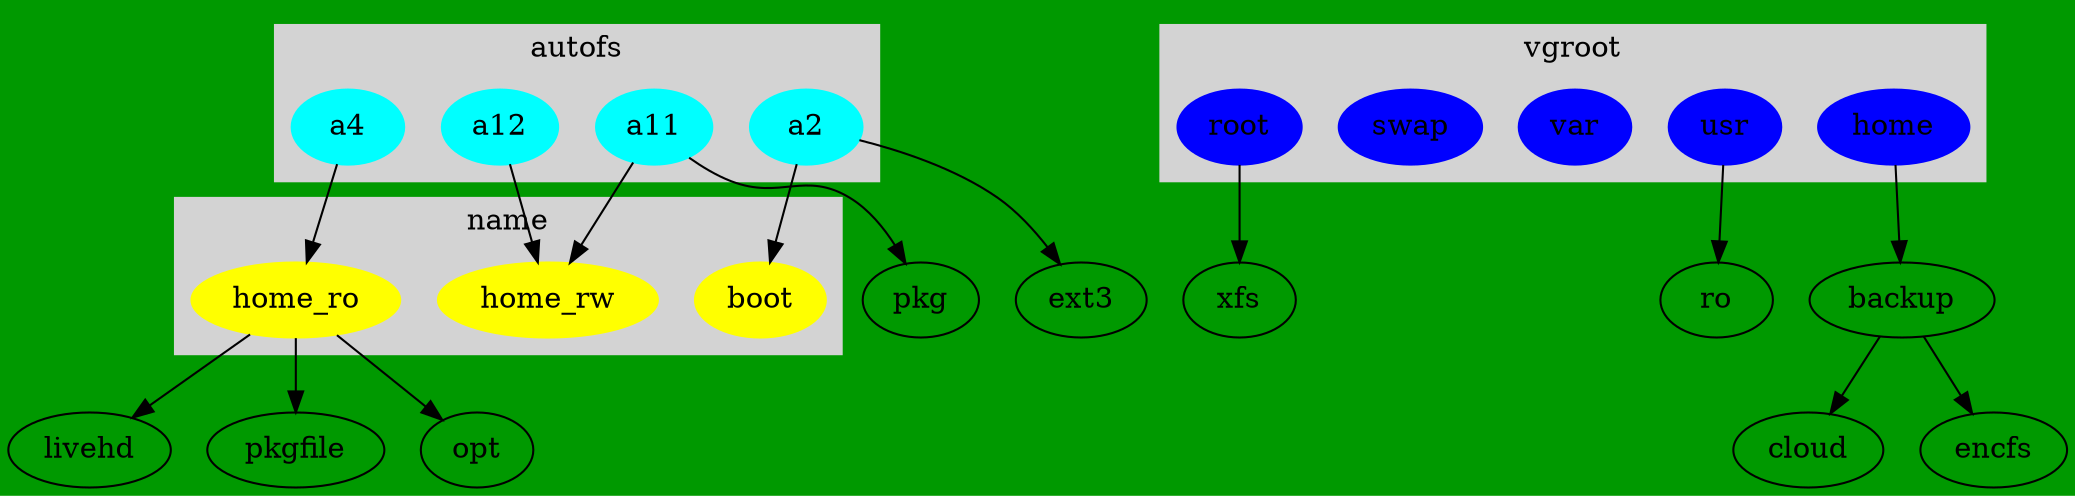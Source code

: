 // dot -Tpng  parted.dot -o line1.png
//  default ext4
digraph G {
  bgcolor ="#009900";
	subgraph cluster_0 {
		style=filled;
		color=lightgrey;
		node [style=filled,color=cyan];
		a2 ;
                a4;
                a11;
                a12;
		label = "autofs";
	}
	subgraph cluster_2 {
		style=filled;
		color=lightgrey;
		node [style=filled,color=yellow];
		boot;
                home_ro;
                home_rw;
		label = "name";
	}
	subgraph cluster_3 {
		style=filled;
		color=lightgrey;
		node [style=filled,color=blue];
		root ;
                usr;
                var;
		swap;
		home;
		label = "vgroot";
	}
	a2 -> boot;
	a2 -> ext3;
        a11->home_rw;
        a11->pkg;
        a12->home_rw;
        root->xfs;
        usr ->ro;
        home->backup;
        a4 ->home_ro;
        home_ro->livehd;
        home_ro->pkgfile;
        home_ro->opt;
        backup -> encfs;
        backup -> cloud;
}
